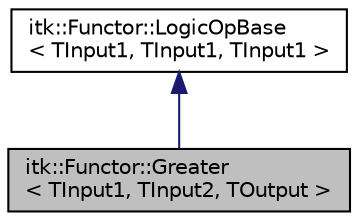 digraph "itk::Functor::Greater&lt; TInput1, TInput2, TOutput &gt;"
{
 // LATEX_PDF_SIZE
  edge [fontname="Helvetica",fontsize="10",labelfontname="Helvetica",labelfontsize="10"];
  node [fontname="Helvetica",fontsize="10",shape=record];
  Node1 [label="itk::Functor::Greater\l\< TInput1, TInput2, TOutput \>",height=0.2,width=0.4,color="black", fillcolor="grey75", style="filled", fontcolor="black",tooltip="Functor for > operation on images and constants."];
  Node2 -> Node1 [dir="back",color="midnightblue",fontsize="10",style="solid",fontname="Helvetica"];
  Node2 [label="itk::Functor::LogicOpBase\l\< TInput1, TInput1, TInput1 \>",height=0.2,width=0.4,color="black", fillcolor="white", style="filled",URL="$classitk_1_1Functor_1_1LogicOpBase.html",tooltip=" "];
}
